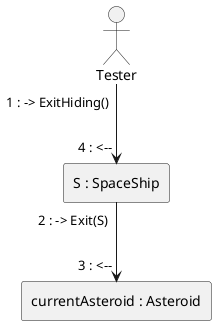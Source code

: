 @startuml
'autonumber "0:"
skinparam linestyle ortho

actor Tester as Tester
rectangle "S : SpaceShip" as S
rectangle "currentAsteroid : Asteroid" as ca

Tester --> S: "1 : -> ExitHiding()" "4 : <--"
S --> ca: "2 : -> Exit(S)" "3 : <--"


@enduml